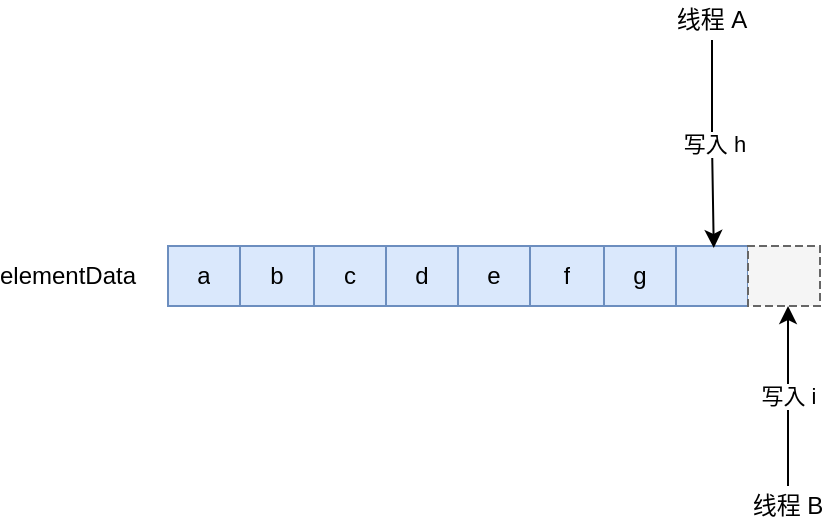 <mxfile version="14.4.3" type="device"><diagram id="RNZRVqxGoPU3imOhvKRQ" name="第 1 页"><mxGraphModel dx="1106" dy="852" grid="0" gridSize="10" guides="1" tooltips="1" connect="1" arrows="1" fold="1" page="1" pageScale="1" pageWidth="1169" pageHeight="827" math="0" shadow="0"><root><mxCell id="0"/><mxCell id="1" parent="0"/><mxCell id="yJvapy--RMsfeJ06p2i--22" value="" style="shape=table;html=1;whiteSpace=wrap;startSize=0;container=1;collapsible=0;childLayout=tableLayout;fillColor=#dae8fc;strokeColor=#6c8ebf;" vertex="1" parent="1"><mxGeometry x="420" y="340" width="290" height="30" as="geometry"/></mxCell><mxCell id="yJvapy--RMsfeJ06p2i--23" value="" style="shape=partialRectangle;html=1;whiteSpace=wrap;collapsible=0;dropTarget=0;pointerEvents=0;fillColor=none;top=0;left=0;bottom=0;right=0;points=[[0,0.5],[1,0.5]];portConstraint=eastwest;" vertex="1" parent="yJvapy--RMsfeJ06p2i--22"><mxGeometry width="290" height="30" as="geometry"/></mxCell><mxCell id="yJvapy--RMsfeJ06p2i--24" value="a" style="shape=partialRectangle;html=1;whiteSpace=wrap;connectable=0;fillColor=none;top=0;left=0;bottom=0;right=0;overflow=hidden;" vertex="1" parent="yJvapy--RMsfeJ06p2i--23"><mxGeometry width="36" height="30" as="geometry"/></mxCell><mxCell id="yJvapy--RMsfeJ06p2i--25" value="b" style="shape=partialRectangle;html=1;whiteSpace=wrap;connectable=0;fillColor=none;top=0;left=0;bottom=0;right=0;overflow=hidden;" vertex="1" parent="yJvapy--RMsfeJ06p2i--23"><mxGeometry x="36" width="37" height="30" as="geometry"/></mxCell><mxCell id="yJvapy--RMsfeJ06p2i--26" value="c" style="shape=partialRectangle;html=1;whiteSpace=wrap;connectable=0;fillColor=none;top=0;left=0;bottom=0;right=0;overflow=hidden;" vertex="1" parent="yJvapy--RMsfeJ06p2i--23"><mxGeometry x="73" width="36" height="30" as="geometry"/></mxCell><mxCell id="yJvapy--RMsfeJ06p2i--35" value="d" style="shape=partialRectangle;html=1;whiteSpace=wrap;connectable=0;fillColor=none;top=0;left=0;bottom=0;right=0;overflow=hidden;" vertex="1" parent="yJvapy--RMsfeJ06p2i--23"><mxGeometry x="109" width="36" height="30" as="geometry"/></mxCell><mxCell id="yJvapy--RMsfeJ06p2i--36" value="e" style="shape=partialRectangle;html=1;whiteSpace=wrap;connectable=0;fillColor=none;top=0;left=0;bottom=0;right=0;overflow=hidden;" vertex="1" parent="yJvapy--RMsfeJ06p2i--23"><mxGeometry x="145" width="36" height="30" as="geometry"/></mxCell><mxCell id="yJvapy--RMsfeJ06p2i--37" value="f" style="shape=partialRectangle;html=1;whiteSpace=wrap;connectable=0;fillColor=none;top=0;left=0;bottom=0;right=0;overflow=hidden;" vertex="1" parent="yJvapy--RMsfeJ06p2i--23"><mxGeometry x="181" width="37" height="30" as="geometry"/></mxCell><mxCell id="yJvapy--RMsfeJ06p2i--38" value="g" style="shape=partialRectangle;html=1;whiteSpace=wrap;connectable=0;fillColor=none;top=0;left=0;bottom=0;right=0;overflow=hidden;" vertex="1" parent="yJvapy--RMsfeJ06p2i--23"><mxGeometry x="218" width="36" height="30" as="geometry"/></mxCell><mxCell id="yJvapy--RMsfeJ06p2i--39" style="shape=partialRectangle;html=1;whiteSpace=wrap;connectable=0;fillColor=none;top=0;left=0;bottom=0;right=0;overflow=hidden;" vertex="1" parent="yJvapy--RMsfeJ06p2i--23"><mxGeometry x="254" width="36" height="30" as="geometry"/></mxCell><mxCell id="yJvapy--RMsfeJ06p2i--42" value="elementData" style="text;html=1;strokeColor=none;fillColor=none;align=center;verticalAlign=middle;whiteSpace=wrap;rounded=0;" vertex="1" parent="1"><mxGeometry x="350" y="345" width="40" height="20" as="geometry"/></mxCell><mxCell id="yJvapy--RMsfeJ06p2i--48" value="写入 h" style="edgeStyle=orthogonalEdgeStyle;rounded=0;orthogonalLoop=1;jettySize=auto;html=1;entryX=0.941;entryY=0.033;entryDx=0;entryDy=0;entryPerimeter=0;" edge="1" parent="1" source="yJvapy--RMsfeJ06p2i--44" target="yJvapy--RMsfeJ06p2i--23"><mxGeometry relative="1" as="geometry"/></mxCell><mxCell id="yJvapy--RMsfeJ06p2i--44" value="线程 A" style="text;html=1;strokeColor=none;fillColor=none;align=center;verticalAlign=middle;whiteSpace=wrap;rounded=0;" vertex="1" parent="1"><mxGeometry x="672" y="217" width="40" height="20" as="geometry"/></mxCell><mxCell id="yJvapy--RMsfeJ06p2i--50" value="写入 i" style="edgeStyle=orthogonalEdgeStyle;rounded=0;orthogonalLoop=1;jettySize=auto;html=1;exitX=0.5;exitY=0;exitDx=0;exitDy=0;entryX=0.556;entryY=1;entryDx=0;entryDy=0;entryPerimeter=0;" edge="1" parent="1" source="yJvapy--RMsfeJ06p2i--46" target="yJvapy--RMsfeJ06p2i--74"><mxGeometry relative="1" as="geometry"/></mxCell><mxCell id="yJvapy--RMsfeJ06p2i--46" value="线程 B" style="text;html=1;strokeColor=none;fillColor=none;align=center;verticalAlign=middle;whiteSpace=wrap;rounded=0;" vertex="1" parent="1"><mxGeometry x="710" y="460" width="40" height="20" as="geometry"/></mxCell><mxCell id="yJvapy--RMsfeJ06p2i--73" value="" style="shape=table;html=1;whiteSpace=wrap;startSize=0;container=1;collapsible=0;childLayout=tableLayout;fillColor=#f5f5f5;strokeColor=#666666;fontColor=#333333;dashed=1;" vertex="1" parent="1"><mxGeometry x="710" y="340" width="36" height="30" as="geometry"/></mxCell><mxCell id="yJvapy--RMsfeJ06p2i--74" value="" style="shape=partialRectangle;html=1;whiteSpace=wrap;collapsible=0;dropTarget=0;pointerEvents=0;fillColor=none;top=0;left=0;bottom=0;right=0;points=[[0,0.5],[1,0.5]];portConstraint=eastwest;" vertex="1" parent="yJvapy--RMsfeJ06p2i--73"><mxGeometry width="36" height="30" as="geometry"/></mxCell><mxCell id="yJvapy--RMsfeJ06p2i--75" value="" style="shape=partialRectangle;html=1;whiteSpace=wrap;connectable=0;fillColor=none;top=0;left=0;bottom=0;right=0;overflow=hidden;" vertex="1" parent="yJvapy--RMsfeJ06p2i--74"><mxGeometry width="36" height="30" as="geometry"/></mxCell></root></mxGraphModel></diagram></mxfile>